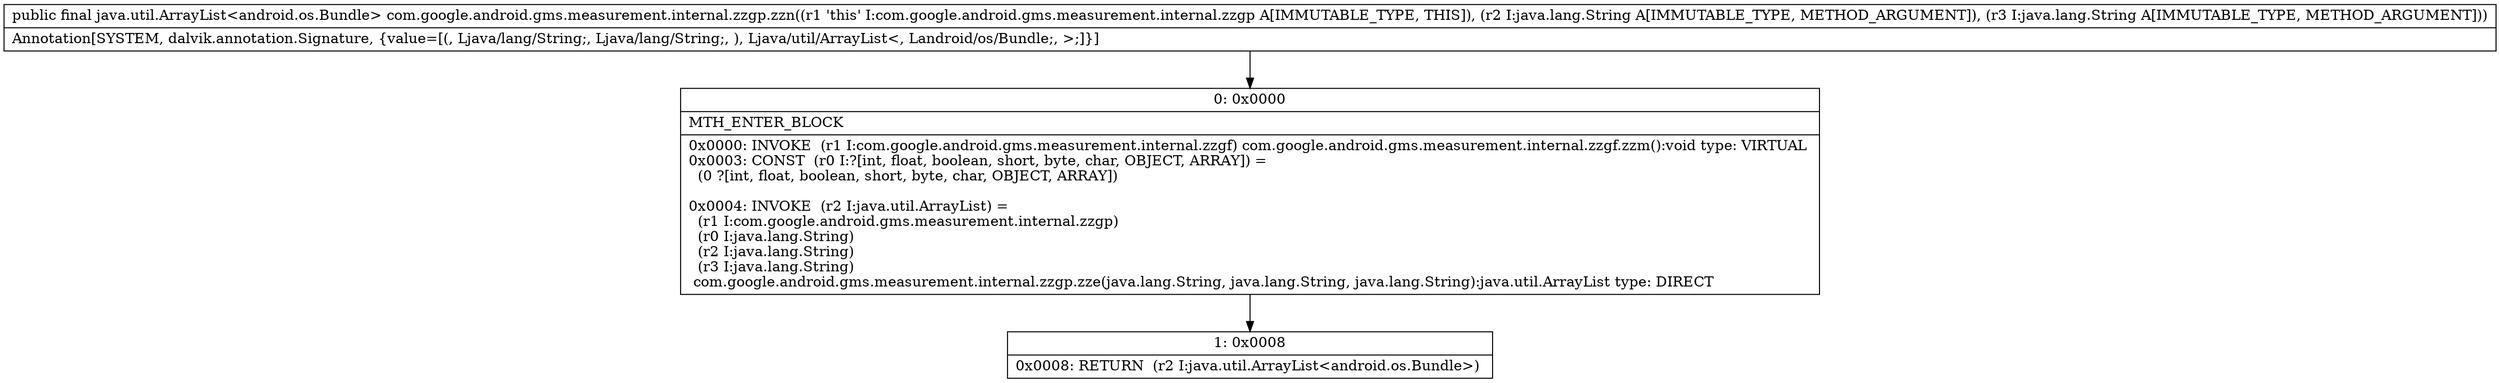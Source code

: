 digraph "CFG forcom.google.android.gms.measurement.internal.zzgp.zzn(Ljava\/lang\/String;Ljava\/lang\/String;)Ljava\/util\/ArrayList;" {
Node_0 [shape=record,label="{0\:\ 0x0000|MTH_ENTER_BLOCK\l|0x0000: INVOKE  (r1 I:com.google.android.gms.measurement.internal.zzgf) com.google.android.gms.measurement.internal.zzgf.zzm():void type: VIRTUAL \l0x0003: CONST  (r0 I:?[int, float, boolean, short, byte, char, OBJECT, ARRAY]) = \l  (0 ?[int, float, boolean, short, byte, char, OBJECT, ARRAY])\l \l0x0004: INVOKE  (r2 I:java.util.ArrayList) = \l  (r1 I:com.google.android.gms.measurement.internal.zzgp)\l  (r0 I:java.lang.String)\l  (r2 I:java.lang.String)\l  (r3 I:java.lang.String)\l com.google.android.gms.measurement.internal.zzgp.zze(java.lang.String, java.lang.String, java.lang.String):java.util.ArrayList type: DIRECT \l}"];
Node_1 [shape=record,label="{1\:\ 0x0008|0x0008: RETURN  (r2 I:java.util.ArrayList\<android.os.Bundle\>) \l}"];
MethodNode[shape=record,label="{public final java.util.ArrayList\<android.os.Bundle\> com.google.android.gms.measurement.internal.zzgp.zzn((r1 'this' I:com.google.android.gms.measurement.internal.zzgp A[IMMUTABLE_TYPE, THIS]), (r2 I:java.lang.String A[IMMUTABLE_TYPE, METHOD_ARGUMENT]), (r3 I:java.lang.String A[IMMUTABLE_TYPE, METHOD_ARGUMENT]))  | Annotation[SYSTEM, dalvik.annotation.Signature, \{value=[(, Ljava\/lang\/String;, Ljava\/lang\/String;, ), Ljava\/util\/ArrayList\<, Landroid\/os\/Bundle;, \>;]\}]\l}"];
MethodNode -> Node_0;
Node_0 -> Node_1;
}

